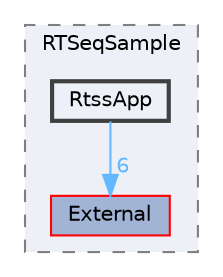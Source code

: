 digraph "C:/SourceCode/Clone/easysequenceprogramusingrtx64sdk/RTSeqSample/RtssApp"
{
 // LATEX_PDF_SIZE
  bgcolor="transparent";
  edge [fontname=Helvetica,fontsize=10,labelfontname=Helvetica,labelfontsize=10];
  node [fontname=Helvetica,fontsize=10,shape=box,height=0.2,width=0.4];
  compound=true
  subgraph clusterdir_8498b9b7a4ffb5e47f940f7e10a54c13 {
    graph [ bgcolor="#edf0f7", pencolor="grey50", label="RTSeqSample", fontname=Helvetica,fontsize=10 style="filled,dashed", URL="dir_8498b9b7a4ffb5e47f940f7e10a54c13.html",tooltip=""]
  dir_6a38b07282eb40060e0ef3ea131fb85f [label="External", fillcolor="#a2b4d6", color="red", style="filled", URL="dir_6a38b07282eb40060e0ef3ea131fb85f.html",tooltip=""];
  dir_66276df58a196cb1999ac5d2ac819c00 [label="RtssApp", fillcolor="#edf0f7", color="grey25", style="filled,bold", URL="dir_66276df58a196cb1999ac5d2ac819c00.html",tooltip=""];
  }
  dir_66276df58a196cb1999ac5d2ac819c00->dir_6a38b07282eb40060e0ef3ea131fb85f [headlabel="6", labeldistance=1.5 headhref="dir_000006_000003.html" href="dir_000006_000003.html" color="steelblue1" fontcolor="steelblue1"];
}
